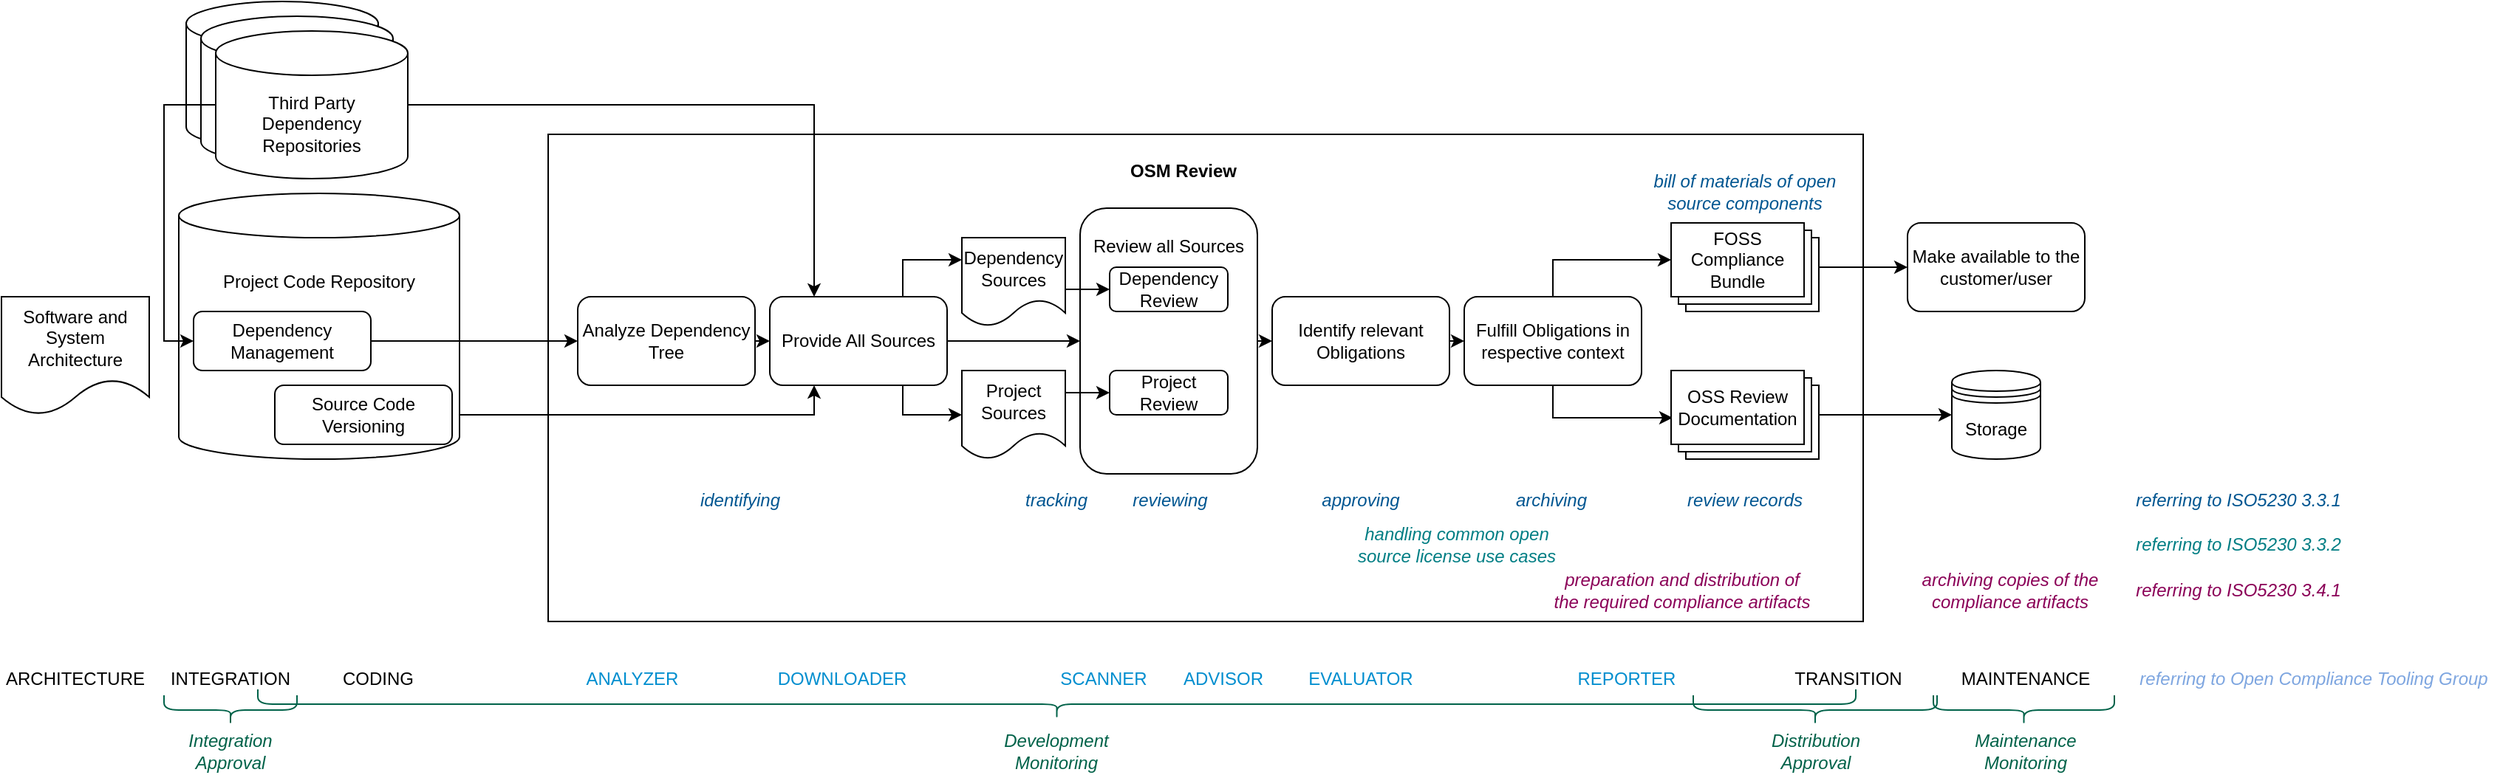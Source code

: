 <mxfile version="24.7.7">
  <diagram id="xuUUKhue_R7tiefVSpS-" name="Seite-1">
    <mxGraphModel dx="2837" dy="1701" grid="1" gridSize="10" guides="1" tooltips="1" connect="1" arrows="1" fold="1" page="0" pageScale="1" pageWidth="827" pageHeight="1169" math="0" shadow="0">
      <root>
        <mxCell id="0" />
        <mxCell id="1" parent="0" />
        <mxCell id="eEWZTHjZ0yC7olwLeoxw-5" value="" style="rounded=0;whiteSpace=wrap;html=1;" parent="1" vertex="1">
          <mxGeometry x="-340" y="20" width="890" height="330" as="geometry" />
        </mxCell>
        <mxCell id="eEWZTHjZ0yC7olwLeoxw-20" style="edgeStyle=orthogonalEdgeStyle;rounded=0;orthogonalLoop=1;jettySize=auto;html=1;exitX=1;exitY=0.5;exitDx=0;exitDy=0;entryX=0.25;entryY=1;entryDx=0;entryDy=0;" parent="1" source="eEWZTHjZ0yC7olwLeoxw-25" target="eEWZTHjZ0yC7olwLeoxw-8" edge="1">
          <mxGeometry relative="1" as="geometry" />
        </mxCell>
        <mxCell id="eEWZTHjZ0yC7olwLeoxw-1" value="Project Code Repository&lt;div&gt;&lt;br&gt;&lt;/div&gt;&lt;div&gt;&lt;br&gt;&lt;/div&gt;&lt;div&gt;&lt;br&gt;&lt;/div&gt;&lt;div&gt;&lt;br&gt;&lt;/div&gt;&lt;div&gt;&lt;br&gt;&lt;/div&gt;&lt;div&gt;&lt;br&gt;&lt;/div&gt;" style="shape=cylinder3;whiteSpace=wrap;html=1;boundedLbl=1;backgroundOutline=1;size=15;" parent="1" vertex="1">
          <mxGeometry x="-590" y="60" width="190" height="180" as="geometry" />
        </mxCell>
        <mxCell id="eEWZTHjZ0yC7olwLeoxw-2" value="Third Party Dependency Repositories" style="shape=cylinder3;whiteSpace=wrap;html=1;boundedLbl=1;backgroundOutline=1;size=15;" parent="1" vertex="1">
          <mxGeometry x="-585" y="-70" width="130" height="100" as="geometry" />
        </mxCell>
        <mxCell id="eEWZTHjZ0yC7olwLeoxw-3" value="Third Party Dependency Repositories" style="shape=cylinder3;whiteSpace=wrap;html=1;boundedLbl=1;backgroundOutline=1;size=15;" parent="1" vertex="1">
          <mxGeometry x="-575" y="-60" width="130" height="100" as="geometry" />
        </mxCell>
        <mxCell id="eEWZTHjZ0yC7olwLeoxw-16" style="edgeStyle=orthogonalEdgeStyle;rounded=0;orthogonalLoop=1;jettySize=auto;html=1;exitX=0;exitY=0.5;exitDx=0;exitDy=0;exitPerimeter=0;entryX=0;entryY=0.5;entryDx=0;entryDy=0;" parent="1" source="eEWZTHjZ0yC7olwLeoxw-4" target="eEWZTHjZ0yC7olwLeoxw-14" edge="1">
          <mxGeometry relative="1" as="geometry">
            <Array as="points">
              <mxPoint x="-600" />
              <mxPoint x="-600" y="160" />
            </Array>
          </mxGeometry>
        </mxCell>
        <mxCell id="eEWZTHjZ0yC7olwLeoxw-17" style="edgeStyle=orthogonalEdgeStyle;rounded=0;orthogonalLoop=1;jettySize=auto;html=1;exitX=1;exitY=0.5;exitDx=0;exitDy=0;exitPerimeter=0;entryX=0.25;entryY=0;entryDx=0;entryDy=0;" parent="1" source="eEWZTHjZ0yC7olwLeoxw-4" target="eEWZTHjZ0yC7olwLeoxw-8" edge="1">
          <mxGeometry relative="1" as="geometry" />
        </mxCell>
        <mxCell id="eEWZTHjZ0yC7olwLeoxw-4" value="Third Party Dependency Repositories" style="shape=cylinder3;whiteSpace=wrap;html=1;boundedLbl=1;backgroundOutline=1;size=15;" parent="1" vertex="1">
          <mxGeometry x="-565" y="-50" width="130" height="100" as="geometry" />
        </mxCell>
        <mxCell id="eEWZTHjZ0yC7olwLeoxw-27" style="edgeStyle=orthogonalEdgeStyle;rounded=0;orthogonalLoop=1;jettySize=auto;html=1;exitX=1;exitY=0.5;exitDx=0;exitDy=0;entryX=0;entryY=0.5;entryDx=0;entryDy=0;" parent="1" source="eEWZTHjZ0yC7olwLeoxw-6" target="eEWZTHjZ0yC7olwLeoxw-8" edge="1">
          <mxGeometry relative="1" as="geometry" />
        </mxCell>
        <mxCell id="eEWZTHjZ0yC7olwLeoxw-6" value="Analyze Dependency Tree" style="rounded=1;whiteSpace=wrap;html=1;" parent="1" vertex="1">
          <mxGeometry x="-320" y="130" width="120" height="60" as="geometry" />
        </mxCell>
        <mxCell id="eEWZTHjZ0yC7olwLeoxw-18" style="edgeStyle=orthogonalEdgeStyle;rounded=0;orthogonalLoop=1;jettySize=auto;html=1;exitX=0.75;exitY=0;exitDx=0;exitDy=0;entryX=0;entryY=0.25;entryDx=0;entryDy=0;" parent="1" source="eEWZTHjZ0yC7olwLeoxw-8" target="eEWZTHjZ0yC7olwLeoxw-12" edge="1">
          <mxGeometry relative="1" as="geometry" />
        </mxCell>
        <mxCell id="eEWZTHjZ0yC7olwLeoxw-21" style="edgeStyle=orthogonalEdgeStyle;rounded=0;orthogonalLoop=1;jettySize=auto;html=1;exitX=0.75;exitY=1;exitDx=0;exitDy=0;entryX=0;entryY=0.5;entryDx=0;entryDy=0;" parent="1" source="eEWZTHjZ0yC7olwLeoxw-8" target="eEWZTHjZ0yC7olwLeoxw-11" edge="1">
          <mxGeometry relative="1" as="geometry" />
        </mxCell>
        <mxCell id="JHhQLL7Nae5xic5dNa52-4" style="edgeStyle=orthogonalEdgeStyle;rounded=0;orthogonalLoop=1;jettySize=auto;html=1;exitX=1;exitY=0.5;exitDx=0;exitDy=0;entryX=0;entryY=0.5;entryDx=0;entryDy=0;" parent="1" source="eEWZTHjZ0yC7olwLeoxw-8" target="eEWZTHjZ0yC7olwLeoxw-9" edge="1">
          <mxGeometry relative="1" as="geometry" />
        </mxCell>
        <mxCell id="eEWZTHjZ0yC7olwLeoxw-8" value="Provide All Sources" style="rounded=1;whiteSpace=wrap;html=1;" parent="1" vertex="1">
          <mxGeometry x="-190" y="130" width="120" height="60" as="geometry" />
        </mxCell>
        <mxCell id="JHhQLL7Nae5xic5dNa52-5" style="edgeStyle=orthogonalEdgeStyle;rounded=0;orthogonalLoop=1;jettySize=auto;html=1;exitX=1;exitY=0.5;exitDx=0;exitDy=0;entryX=0;entryY=0.5;entryDx=0;entryDy=0;" parent="1" source="eEWZTHjZ0yC7olwLeoxw-9" target="K7p1FZsLge9AlGTGI-O_-1" edge="1">
          <mxGeometry relative="1" as="geometry" />
        </mxCell>
        <mxCell id="eEWZTHjZ0yC7olwLeoxw-9" value="Review all Sources&lt;div&gt;&lt;br&gt;&lt;/div&gt;&lt;div&gt;&lt;br&gt;&lt;/div&gt;&lt;div&gt;&lt;br&gt;&lt;/div&gt;&lt;div&gt;&lt;br&gt;&lt;/div&gt;&lt;div&gt;&lt;br&gt;&lt;/div&gt;&lt;div&gt;&lt;br&gt;&lt;/div&gt;&lt;div&gt;&lt;br&gt;&lt;/div&gt;&lt;div&gt;&lt;br&gt;&lt;/div&gt;&lt;div&gt;&lt;br&gt;&lt;/div&gt;" style="rounded=1;whiteSpace=wrap;html=1;" parent="1" vertex="1">
          <mxGeometry x="20" y="70" width="120" height="180" as="geometry" />
        </mxCell>
        <mxCell id="JHhQLL7Nae5xic5dNa52-10" style="edgeStyle=orthogonalEdgeStyle;rounded=0;orthogonalLoop=1;jettySize=auto;html=1;exitX=1;exitY=0.25;exitDx=0;exitDy=0;entryX=0;entryY=0.5;entryDx=0;entryDy=0;" parent="1" source="eEWZTHjZ0yC7olwLeoxw-11" target="eEWZTHjZ0yC7olwLeoxw-22" edge="1">
          <mxGeometry relative="1" as="geometry" />
        </mxCell>
        <mxCell id="eEWZTHjZ0yC7olwLeoxw-11" value="Project Sources" style="shape=document;whiteSpace=wrap;html=1;boundedLbl=1;" parent="1" vertex="1">
          <mxGeometry x="-60" y="180" width="70" height="60" as="geometry" />
        </mxCell>
        <mxCell id="JHhQLL7Nae5xic5dNa52-9" style="edgeStyle=orthogonalEdgeStyle;rounded=0;orthogonalLoop=1;jettySize=auto;html=1;exitX=1;exitY=0.5;exitDx=0;exitDy=0;entryX=0;entryY=0.5;entryDx=0;entryDy=0;" parent="1" source="eEWZTHjZ0yC7olwLeoxw-12" target="eEWZTHjZ0yC7olwLeoxw-23" edge="1">
          <mxGeometry relative="1" as="geometry">
            <Array as="points">
              <mxPoint x="10" y="125" />
            </Array>
          </mxGeometry>
        </mxCell>
        <mxCell id="eEWZTHjZ0yC7olwLeoxw-12" value="Dependency Sources" style="shape=document;whiteSpace=wrap;html=1;boundedLbl=1;" parent="1" vertex="1">
          <mxGeometry x="-60" y="90" width="70" height="60" as="geometry" />
        </mxCell>
        <mxCell id="eEWZTHjZ0yC7olwLeoxw-26" style="edgeStyle=orthogonalEdgeStyle;rounded=0;orthogonalLoop=1;jettySize=auto;html=1;exitX=1;exitY=0.5;exitDx=0;exitDy=0;entryX=0;entryY=0.5;entryDx=0;entryDy=0;" parent="1" source="eEWZTHjZ0yC7olwLeoxw-14" target="eEWZTHjZ0yC7olwLeoxw-6" edge="1">
          <mxGeometry relative="1" as="geometry" />
        </mxCell>
        <mxCell id="eEWZTHjZ0yC7olwLeoxw-14" value="Dependency Management" style="rounded=1;whiteSpace=wrap;html=1;" parent="1" vertex="1">
          <mxGeometry x="-580" y="140" width="120" height="40" as="geometry" />
        </mxCell>
        <mxCell id="eEWZTHjZ0yC7olwLeoxw-22" value="Project Review" style="rounded=1;whiteSpace=wrap;html=1;" parent="1" vertex="1">
          <mxGeometry x="40" y="180" width="80" height="30" as="geometry" />
        </mxCell>
        <mxCell id="eEWZTHjZ0yC7olwLeoxw-23" value="Dependency Review" style="rounded=1;whiteSpace=wrap;html=1;" parent="1" vertex="1">
          <mxGeometry x="40" y="110" width="80" height="30" as="geometry" />
        </mxCell>
        <mxCell id="eEWZTHjZ0yC7olwLeoxw-25" value="Source Code Versioning" style="rounded=1;whiteSpace=wrap;html=1;" parent="1" vertex="1">
          <mxGeometry x="-525" y="190" width="120" height="40" as="geometry" />
        </mxCell>
        <mxCell id="JHhQLL7Nae5xic5dNa52-6" style="edgeStyle=orthogonalEdgeStyle;rounded=0;orthogonalLoop=1;jettySize=auto;html=1;exitX=1;exitY=0.5;exitDx=0;exitDy=0;entryX=0;entryY=0.5;entryDx=0;entryDy=0;" parent="1" source="K7p1FZsLge9AlGTGI-O_-1" target="K7p1FZsLge9AlGTGI-O_-2" edge="1">
          <mxGeometry relative="1" as="geometry" />
        </mxCell>
        <mxCell id="K7p1FZsLge9AlGTGI-O_-1" value="Identify relevant Obligations" style="rounded=1;whiteSpace=wrap;html=1;" parent="1" vertex="1">
          <mxGeometry x="150" y="130" width="120" height="60" as="geometry" />
        </mxCell>
        <mxCell id="XHtEqkfqFvnu2nEaguyk-1" value="" style="edgeStyle=orthogonalEdgeStyle;rounded=0;orthogonalLoop=1;jettySize=auto;html=1;entryX=0;entryY=0;entryDx=0;entryDy=25;entryPerimeter=0;exitX=0.5;exitY=0;exitDx=0;exitDy=0;" parent="1" source="K7p1FZsLge9AlGTGI-O_-2" target="K7p1FZsLge9AlGTGI-O_-4" edge="1">
          <mxGeometry relative="1" as="geometry" />
        </mxCell>
        <mxCell id="XHtEqkfqFvnu2nEaguyk-2" style="edgeStyle=orthogonalEdgeStyle;rounded=0;orthogonalLoop=1;jettySize=auto;html=1;entryX=0.011;entryY=0.64;entryDx=0;entryDy=0;entryPerimeter=0;exitX=0.5;exitY=1;exitDx=0;exitDy=0;" parent="1" source="K7p1FZsLge9AlGTGI-O_-2" target="JHhQLL7Nae5xic5dNa52-3" edge="1">
          <mxGeometry relative="1" as="geometry" />
        </mxCell>
        <mxCell id="K7p1FZsLge9AlGTGI-O_-2" value="Fulfill Obligations in respective context" style="rounded=1;whiteSpace=wrap;html=1;" parent="1" vertex="1">
          <mxGeometry x="280" y="130" width="120" height="60" as="geometry" />
        </mxCell>
        <mxCell id="K7p1FZsLge9AlGTGI-O_-9" value="" style="edgeStyle=orthogonalEdgeStyle;rounded=0;orthogonalLoop=1;jettySize=auto;html=1;" parent="1" source="K7p1FZsLge9AlGTGI-O_-4" target="K7p1FZsLge9AlGTGI-O_-8" edge="1">
          <mxGeometry relative="1" as="geometry" />
        </mxCell>
        <mxCell id="K7p1FZsLge9AlGTGI-O_-4" value="" style="verticalLabelPosition=bottom;verticalAlign=top;html=1;shape=mxgraph.basic.layered_rect;dx=10;outlineConnect=0;" parent="1" vertex="1">
          <mxGeometry x="420" y="80" width="100" height="60" as="geometry" />
        </mxCell>
        <mxCell id="K7p1FZsLge9AlGTGI-O_-7" value="" style="edgeStyle=orthogonalEdgeStyle;rounded=0;orthogonalLoop=1;jettySize=auto;html=1;" parent="1" source="K7p1FZsLge9AlGTGI-O_-5" target="K7p1FZsLge9AlGTGI-O_-6" edge="1">
          <mxGeometry relative="1" as="geometry" />
        </mxCell>
        <mxCell id="K7p1FZsLge9AlGTGI-O_-5" value="" style="verticalLabelPosition=bottom;verticalAlign=top;html=1;shape=mxgraph.basic.layered_rect;dx=10;outlineConnect=0;align=center;" parent="1" vertex="1">
          <mxGeometry x="420" y="180" width="100" height="60" as="geometry" />
        </mxCell>
        <mxCell id="K7p1FZsLge9AlGTGI-O_-6" value="Storage" style="shape=datastore;whiteSpace=wrap;html=1;" parent="1" vertex="1">
          <mxGeometry x="610" y="180" width="60" height="60" as="geometry" />
        </mxCell>
        <mxCell id="K7p1FZsLge9AlGTGI-O_-8" value="Make available to the customer/user" style="rounded=1;whiteSpace=wrap;html=1;" parent="1" vertex="1">
          <mxGeometry x="580" y="80" width="120" height="60" as="geometry" />
        </mxCell>
        <mxCell id="rexv1V_cG0RWS3yGMFre-1" value="CODING" style="text;html=1;strokeColor=none;fillColor=none;align=center;verticalAlign=middle;whiteSpace=wrap;rounded=0;" parent="1" vertex="1">
          <mxGeometry x="-485" y="374" width="60" height="30" as="geometry" />
        </mxCell>
        <mxCell id="rexv1V_cG0RWS3yGMFre-2" value="ANALYZER" style="text;html=1;strokeColor=none;fillColor=none;align=center;verticalAlign=middle;whiteSpace=wrap;rounded=0;fontColor=#008ECF;" parent="1" vertex="1">
          <mxGeometry x="-313" y="374" width="60" height="30" as="geometry" />
        </mxCell>
        <mxCell id="rexv1V_cG0RWS3yGMFre-3" value="DOWNLOADER" style="text;html=1;strokeColor=none;fillColor=none;align=center;verticalAlign=middle;whiteSpace=wrap;rounded=0;fontColor=#008ECF;" parent="1" vertex="1">
          <mxGeometry x="-171" y="374" width="60" height="30" as="geometry" />
        </mxCell>
        <mxCell id="rexv1V_cG0RWS3yGMFre-4" value="SCANNER" style="text;html=1;strokeColor=none;fillColor=none;align=center;verticalAlign=middle;whiteSpace=wrap;rounded=0;fontColor=#008ECF;" parent="1" vertex="1">
          <mxGeometry x="6" y="374" width="60" height="30" as="geometry" />
        </mxCell>
        <mxCell id="rexv1V_cG0RWS3yGMFre-5" value="EVALUATOR" style="text;html=1;strokeColor=none;fillColor=none;align=center;verticalAlign=middle;whiteSpace=wrap;rounded=0;fontColor=#008ECF;" parent="1" vertex="1">
          <mxGeometry x="180" y="374" width="60" height="30" as="geometry" />
        </mxCell>
        <mxCell id="rexv1V_cG0RWS3yGMFre-6" value="REPORTER" style="text;html=1;strokeColor=none;fillColor=none;align=center;verticalAlign=middle;whiteSpace=wrap;rounded=0;fontColor=#008ECF;" parent="1" vertex="1">
          <mxGeometry x="360" y="374" width="60" height="30" as="geometry" />
        </mxCell>
        <mxCell id="rexv1V_cG0RWS3yGMFre-7" value="ADVISOR" style="text;html=1;strokeColor=none;fillColor=none;align=center;verticalAlign=middle;whiteSpace=wrap;rounded=0;fontColor=#008ECF;" parent="1" vertex="1">
          <mxGeometry x="87" y="374" width="60" height="30" as="geometry" />
        </mxCell>
        <mxCell id="rexv1V_cG0RWS3yGMFre-8" value="MAINTENANCE" style="text;html=1;strokeColor=none;fillColor=none;align=center;verticalAlign=middle;whiteSpace=wrap;rounded=0;" parent="1" vertex="1">
          <mxGeometry x="630" y="374" width="60" height="30" as="geometry" />
        </mxCell>
        <mxCell id="DgDBfwNnz2lhj84BkvK8-1" value="TRANSITION" style="text;html=1;strokeColor=none;fillColor=none;align=center;verticalAlign=middle;whiteSpace=wrap;rounded=0;" parent="1" vertex="1">
          <mxGeometry x="510" y="374" width="60" height="30" as="geometry" />
        </mxCell>
        <mxCell id="T1ONZzljZVpEbdtJxiyZ-1" value="INTEGRATION" style="text;html=1;strokeColor=none;fillColor=none;align=center;verticalAlign=middle;whiteSpace=wrap;rounded=0;" parent="1" vertex="1">
          <mxGeometry x="-585" y="374" width="60" height="30" as="geometry" />
        </mxCell>
        <mxCell id="n9HJxm3kv4PM5t58PjT2-1" value="identifying" style="text;html=1;strokeColor=none;fillColor=none;align=center;verticalAlign=middle;whiteSpace=wrap;rounded=0;fontStyle=2;fontColor=#005691;" parent="1" vertex="1">
          <mxGeometry x="-240" y="253" width="60" height="30" as="geometry" />
        </mxCell>
        <mxCell id="n9HJxm3kv4PM5t58PjT2-2" value="tracking" style="text;html=1;strokeColor=none;fillColor=none;align=center;verticalAlign=middle;whiteSpace=wrap;rounded=0;fontStyle=2;fontColor=#005691;" parent="1" vertex="1">
          <mxGeometry x="-26" y="253" width="60" height="30" as="geometry" />
        </mxCell>
        <mxCell id="n9HJxm3kv4PM5t58PjT2-3" value="reviewing" style="text;html=1;strokeColor=none;fillColor=none;align=center;verticalAlign=middle;whiteSpace=wrap;rounded=0;fontStyle=2;fontColor=#005691;" parent="1" vertex="1">
          <mxGeometry x="51" y="253" width="60" height="30" as="geometry" />
        </mxCell>
        <mxCell id="n9HJxm3kv4PM5t58PjT2-4" value="approving" style="text;html=1;strokeColor=none;fillColor=none;align=center;verticalAlign=middle;whiteSpace=wrap;rounded=0;fontStyle=2;fontColor=#005691;" parent="1" vertex="1">
          <mxGeometry x="180" y="253" width="60" height="30" as="geometry" />
        </mxCell>
        <mxCell id="n9HJxm3kv4PM5t58PjT2-5" value="archiving" style="text;html=1;strokeColor=none;fillColor=none;align=center;verticalAlign=middle;whiteSpace=wrap;rounded=0;fontStyle=2;fontColor=#005691;" parent="1" vertex="1">
          <mxGeometry x="309" y="253" width="60" height="30" as="geometry" />
        </mxCell>
        <mxCell id="n9HJxm3kv4PM5t58PjT2-6" value="bill of materials of open source components" style="text;html=1;strokeColor=none;fillColor=none;align=center;verticalAlign=middle;whiteSpace=wrap;rounded=0;fontStyle=2;fontColor=#005691;" parent="1" vertex="1">
          <mxGeometry x="400" y="44" width="140" height="30" as="geometry" />
        </mxCell>
        <mxCell id="n9HJxm3kv4PM5t58PjT2-7" value="review records" style="text;html=1;strokeColor=none;fillColor=none;align=center;verticalAlign=middle;whiteSpace=wrap;rounded=0;fontStyle=2;fontColor=#005691;" parent="1" vertex="1">
          <mxGeometry x="420" y="253" width="100" height="30" as="geometry" />
        </mxCell>
        <mxCell id="n9HJxm3kv4PM5t58PjT2-8" value="handling common open source license use cases" style="text;html=1;strokeColor=none;fillColor=none;align=center;verticalAlign=middle;whiteSpace=wrap;rounded=0;fontStyle=2;fontColor=#007E84;" parent="1" vertex="1">
          <mxGeometry x="200" y="283" width="150" height="30" as="geometry" />
        </mxCell>
        <mxCell id="n9HJxm3kv4PM5t58PjT2-9" value="referring to ISO5230 3.3.1" style="text;html=1;strokeColor=none;fillColor=none;align=center;verticalAlign=middle;whiteSpace=wrap;rounded=0;fontStyle=2;fontColor=#005691;" parent="1" vertex="1">
          <mxGeometry x="679" y="253" width="250" height="30" as="geometry" />
        </mxCell>
        <mxCell id="n9HJxm3kv4PM5t58PjT2-10" value="referring to ISO5230 3.3.2" style="text;html=1;strokeColor=none;fillColor=none;align=center;verticalAlign=middle;whiteSpace=wrap;rounded=0;fontStyle=2;fontColor=#007E84;" parent="1" vertex="1">
          <mxGeometry x="679" y="283" width="250" height="30" as="geometry" />
        </mxCell>
        <mxCell id="IHzb-_GoSoopotLW9giC-1" value="preparation and distribution of the required compliance artifacts" style="text;html=1;strokeColor=none;fillColor=none;align=center;verticalAlign=middle;whiteSpace=wrap;rounded=0;fontStyle=2;fontColor=#8B0158;" parent="1" vertex="1">
          <mxGeometry x="338" y="314" width="179" height="30" as="geometry" />
        </mxCell>
        <mxCell id="IHzb-_GoSoopotLW9giC-2" value="archiving copies of the compliance artifacts" style="text;html=1;strokeColor=none;fillColor=none;align=center;verticalAlign=middle;whiteSpace=wrap;rounded=0;fontStyle=2;fontColor=#8B0158;" parent="1" vertex="1">
          <mxGeometry x="560" y="314" width="179" height="30" as="geometry" />
        </mxCell>
        <mxCell id="IHzb-_GoSoopotLW9giC-3" value="referring to ISO5230 3.4.1" style="text;html=1;strokeColor=none;fillColor=none;align=center;verticalAlign=middle;whiteSpace=wrap;rounded=0;fontStyle=2;fontColor=#8B0158;" parent="1" vertex="1">
          <mxGeometry x="679" y="314" width="250" height="30" as="geometry" />
        </mxCell>
        <mxCell id="hZed_4Wwk7m99ahkbT5d-1" value="OSM Review" style="text;html=1;strokeColor=none;fillColor=none;align=center;verticalAlign=middle;whiteSpace=wrap;rounded=0;fontStyle=1" parent="1" vertex="1">
          <mxGeometry x="20" y="30" width="140" height="30" as="geometry" />
        </mxCell>
        <mxCell id="JHhQLL7Nae5xic5dNa52-1" value="FOSS Compliance Bundle" style="rounded=0;whiteSpace=wrap;html=1;" parent="1" vertex="1">
          <mxGeometry x="420" y="80" width="90" height="50" as="geometry" />
        </mxCell>
        <mxCell id="JHhQLL7Nae5xic5dNa52-3" value="OSS Review Documentation" style="rounded=0;whiteSpace=wrap;html=1;" parent="1" vertex="1">
          <mxGeometry x="420" y="180" width="90" height="50" as="geometry" />
        </mxCell>
        <mxCell id="PYz0iK1R5dMs60hai9iV-1" value="referring to Open Compliance Tooling Group" style="text;html=1;strokeColor=none;fillColor=none;align=center;verticalAlign=middle;whiteSpace=wrap;rounded=0;fontStyle=2;fontColor=#7EA6E0;" parent="1" vertex="1">
          <mxGeometry x="730" y="374" width="250" height="30" as="geometry" />
        </mxCell>
        <mxCell id="PYz0iK1R5dMs60hai9iV-2" value="Integration Approval" style="text;html=1;strokeColor=none;fillColor=none;align=center;verticalAlign=middle;whiteSpace=wrap;rounded=0;fontStyle=2;fontColor=#006249;" parent="1" vertex="1">
          <mxGeometry x="-585" y="423" width="60" height="30" as="geometry" />
        </mxCell>
        <mxCell id="PYz0iK1R5dMs60hai9iV-3" value="Development Monitoring" style="text;html=1;strokeColor=none;fillColor=none;align=center;verticalAlign=middle;whiteSpace=wrap;rounded=0;fontStyle=2;fontColor=#006249;" parent="1" vertex="1">
          <mxGeometry x="-26" y="423" width="60" height="30" as="geometry" />
        </mxCell>
        <mxCell id="PYz0iK1R5dMs60hai9iV-4" value="Distribution Approval" style="text;html=1;strokeColor=none;fillColor=none;align=center;verticalAlign=middle;whiteSpace=wrap;rounded=0;fontStyle=2;fontColor=#006249;" parent="1" vertex="1">
          <mxGeometry x="487.5" y="423" width="60" height="30" as="geometry" />
        </mxCell>
        <mxCell id="PYz0iK1R5dMs60hai9iV-5" value="Maintenance Monitoring" style="text;html=1;strokeColor=none;fillColor=none;align=center;verticalAlign=middle;whiteSpace=wrap;rounded=0;fontStyle=2;fontColor=#006249;" parent="1" vertex="1">
          <mxGeometry x="630" y="423" width="60" height="30" as="geometry" />
        </mxCell>
        <mxCell id="PYz0iK1R5dMs60hai9iV-6" value="" style="shape=curlyBracket;whiteSpace=wrap;html=1;rounded=1;flipH=1;fontColor=#006249;rotation=90;strokeColor=#006249;" parent="1" vertex="1">
          <mxGeometry x="-565" y="365" width="20" height="90" as="geometry" />
        </mxCell>
        <mxCell id="PYz0iK1R5dMs60hai9iV-7" value="" style="shape=curlyBracket;whiteSpace=wrap;html=1;rounded=1;flipH=1;fontColor=#006249;rotation=90;strokeColor=#006249;" parent="1" vertex="1">
          <mxGeometry x="-5.75" y="-134.75" width="20" height="1081.5" as="geometry" />
        </mxCell>
        <mxCell id="PYz0iK1R5dMs60hai9iV-8" value="" style="shape=curlyBracket;whiteSpace=wrap;html=1;rounded=1;flipH=1;fontColor=#006249;rotation=90;strokeColor=#006249;" parent="1" vertex="1">
          <mxGeometry x="507.5" y="327.5" width="20" height="165" as="geometry" />
        </mxCell>
        <mxCell id="PYz0iK1R5dMs60hai9iV-11" value="" style="shape=curlyBracket;whiteSpace=wrap;html=1;rounded=1;flipH=1;fontColor=#006249;rotation=90;strokeColor=#006249;" parent="1" vertex="1">
          <mxGeometry x="648.75" y="348.75" width="20" height="122.5" as="geometry" />
        </mxCell>
        <mxCell id="E2glu2OCsb4brHWwVSmb-1" value="ARCHITECTURE" style="text;html=1;strokeColor=none;fillColor=none;align=center;verticalAlign=middle;whiteSpace=wrap;rounded=0;" parent="1" vertex="1">
          <mxGeometry x="-690" y="374" width="60" height="30" as="geometry" />
        </mxCell>
        <mxCell id="E2glu2OCsb4brHWwVSmb-2" value="Software and System Architecture" style="shape=document;whiteSpace=wrap;html=1;boundedLbl=1;" parent="1" vertex="1">
          <mxGeometry x="-710" y="130" width="100" height="80" as="geometry" />
        </mxCell>
      </root>
    </mxGraphModel>
  </diagram>
</mxfile>
